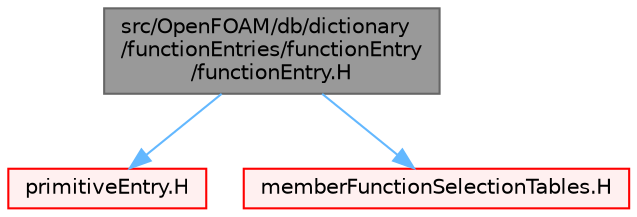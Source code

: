digraph "src/OpenFOAM/db/dictionary/functionEntries/functionEntry/functionEntry.H"
{
 // LATEX_PDF_SIZE
  bgcolor="transparent";
  edge [fontname=Helvetica,fontsize=10,labelfontname=Helvetica,labelfontsize=10];
  node [fontname=Helvetica,fontsize=10,shape=box,height=0.2,width=0.4];
  Node1 [id="Node000001",label="src/OpenFOAM/db/dictionary\l/functionEntries/functionEntry\l/functionEntry.H",height=0.2,width=0.4,color="gray40", fillcolor="grey60", style="filled", fontcolor="black",tooltip=" "];
  Node1 -> Node2 [id="edge1_Node000001_Node000002",color="steelblue1",style="solid",tooltip=" "];
  Node2 [id="Node000002",label="primitiveEntry.H",height=0.2,width=0.4,color="red", fillcolor="#FFF0F0", style="filled",URL="$primitiveEntry_8H.html",tooltip=" "];
  Node1 -> Node112 [id="edge2_Node000001_Node000112",color="steelblue1",style="solid",tooltip=" "];
  Node112 [id="Node000112",label="memberFunctionSelectionTables.H",height=0.2,width=0.4,color="red", fillcolor="#FFF0F0", style="filled",URL="$memberFunctionSelectionTables_8H.html",tooltip="Macros to ease declaration of member function selection tables."];
}
